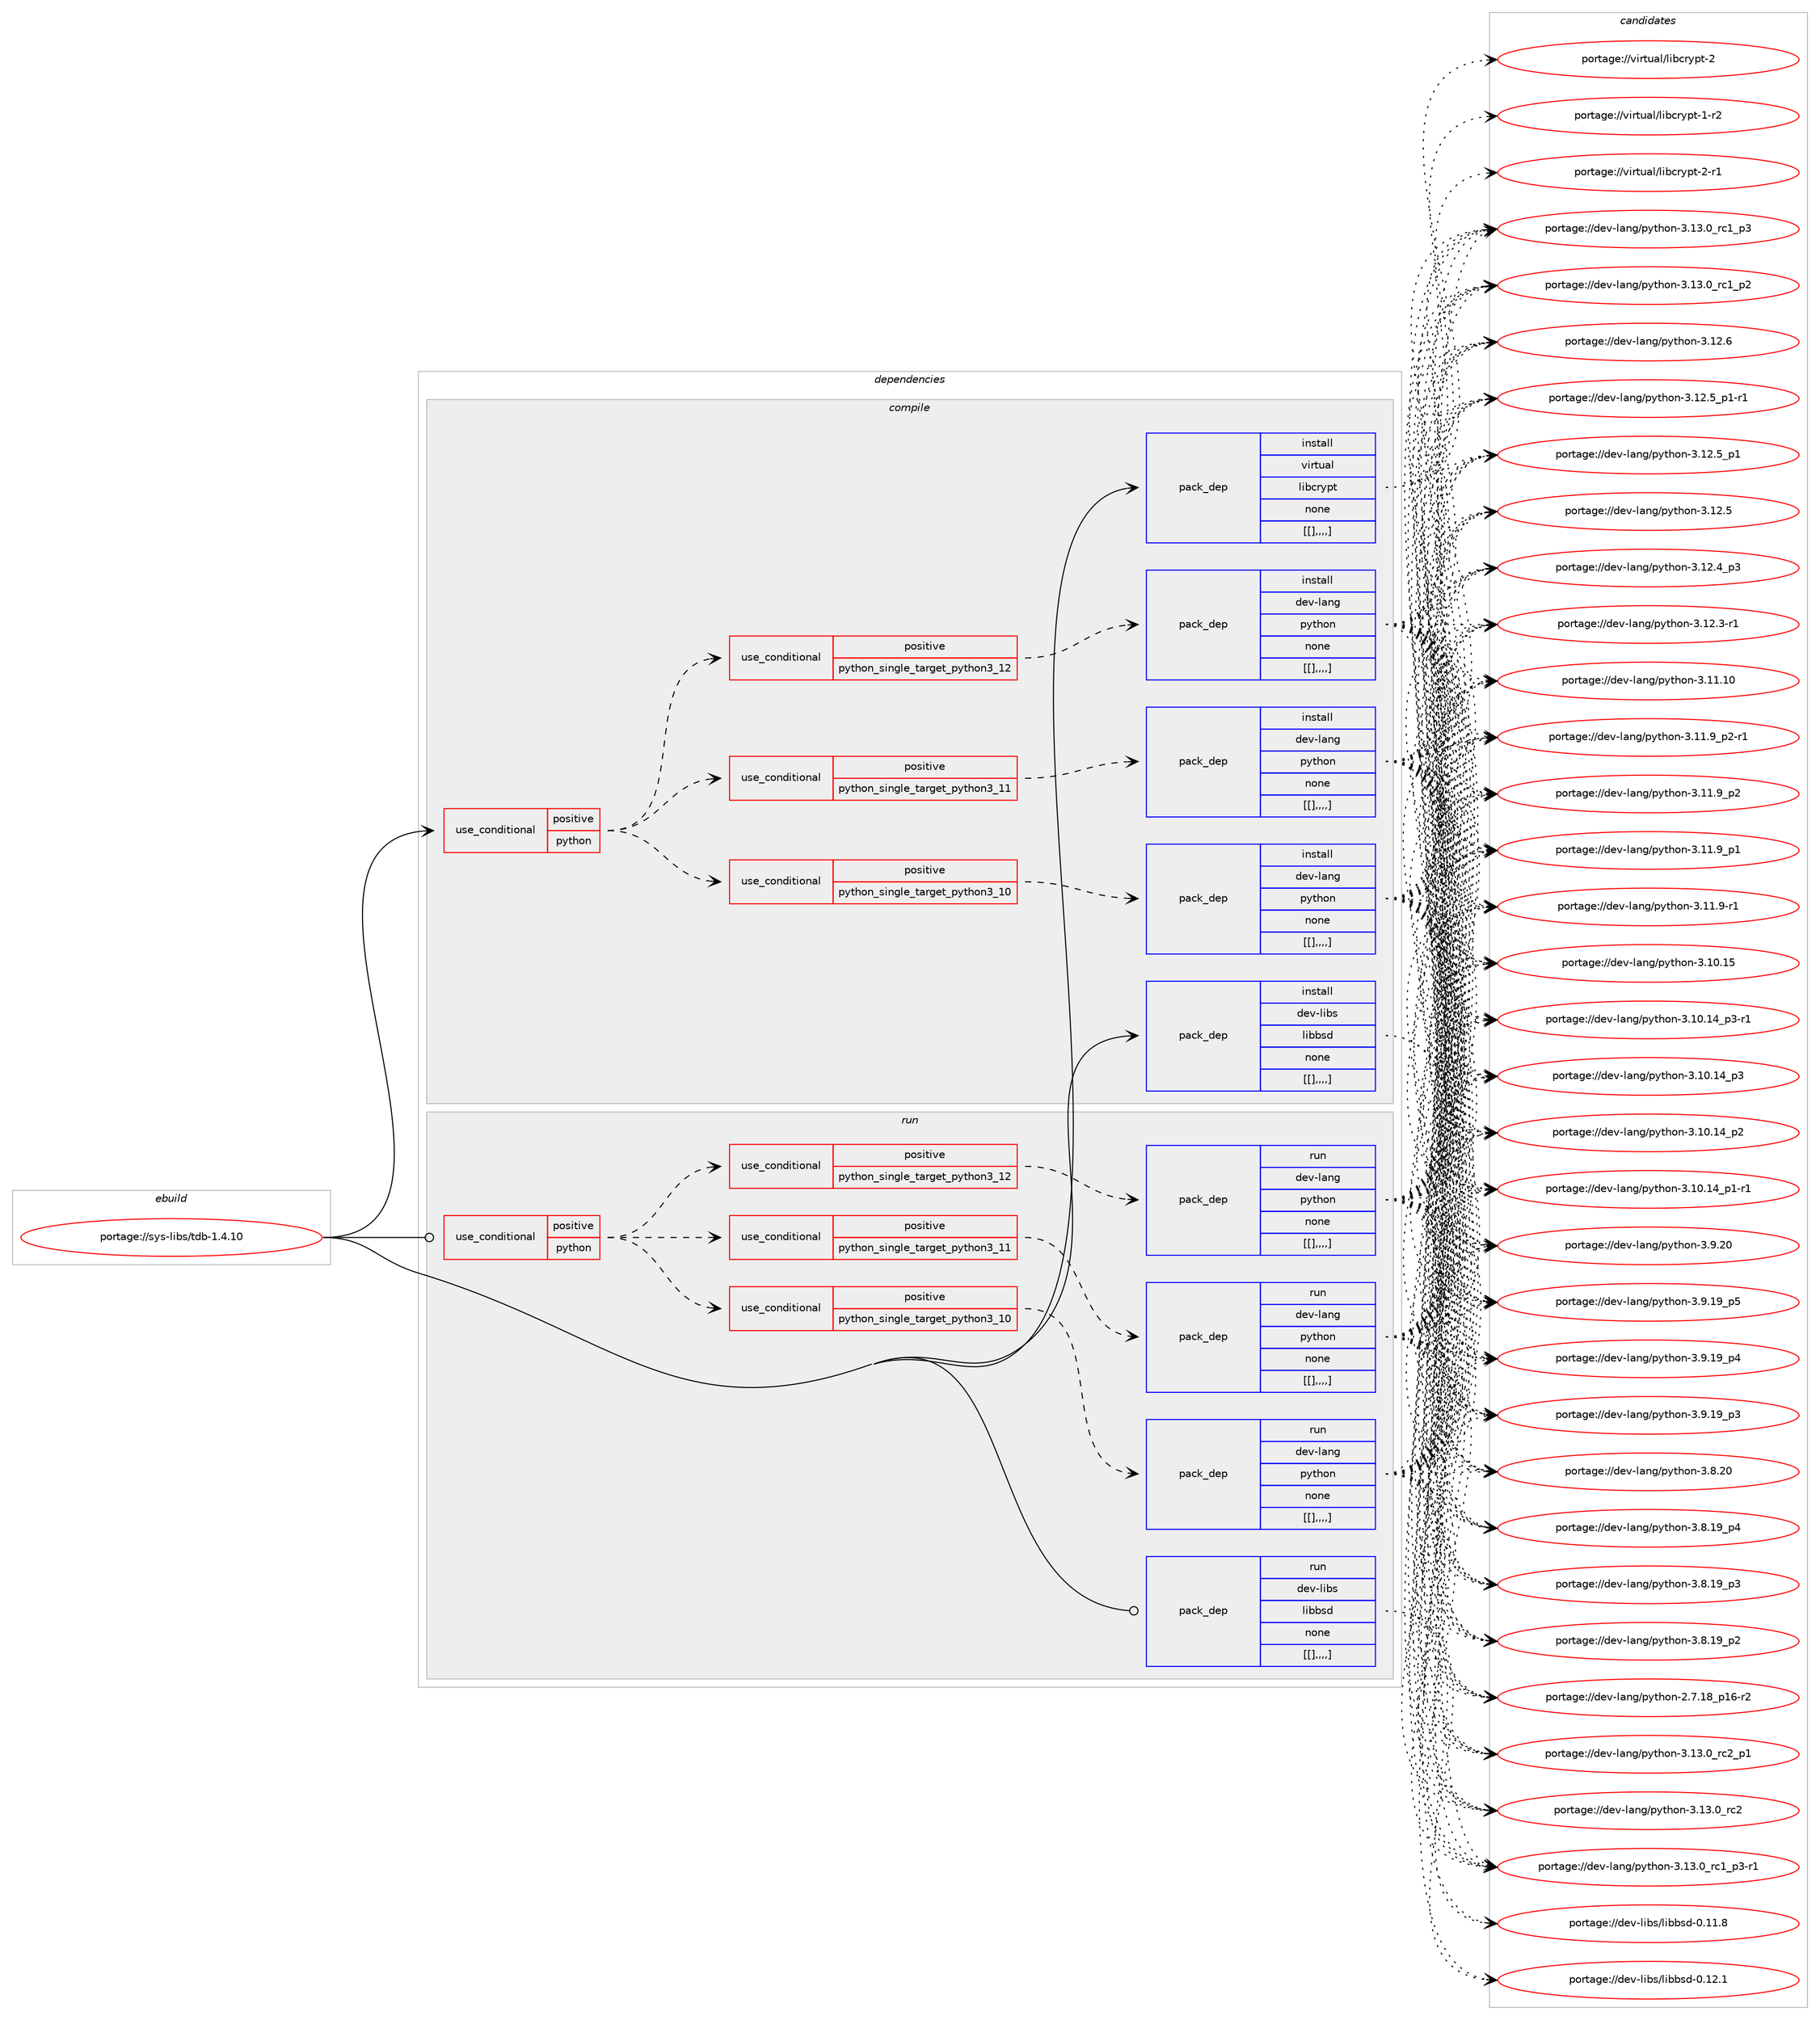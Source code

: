 digraph prolog {

# *************
# Graph options
# *************

newrank=true;
concentrate=true;
compound=true;
graph [rankdir=LR,fontname=Helvetica,fontsize=10,ranksep=1.5];#, ranksep=2.5, nodesep=0.2];
edge  [arrowhead=vee];
node  [fontname=Helvetica,fontsize=10];

# **********
# The ebuild
# **********

subgraph cluster_leftcol {
color=gray;
label=<<i>ebuild</i>>;
id [label="portage://sys-libs/tdb-1.4.10", color=red, width=4, href="../sys-libs/tdb-1.4.10.svg"];
}

# ****************
# The dependencies
# ****************

subgraph cluster_midcol {
color=gray;
label=<<i>dependencies</i>>;
subgraph cluster_compile {
fillcolor="#eeeeee";
style=filled;
label=<<i>compile</i>>;
subgraph cond10570 {
dependency28431 [label=<<TABLE BORDER="0" CELLBORDER="1" CELLSPACING="0" CELLPADDING="4"><TR><TD ROWSPAN="3" CELLPADDING="10">use_conditional</TD></TR><TR><TD>positive</TD></TR><TR><TD>python</TD></TR></TABLE>>, shape=none, color=red];
subgraph cond10571 {
dependency28432 [label=<<TABLE BORDER="0" CELLBORDER="1" CELLSPACING="0" CELLPADDING="4"><TR><TD ROWSPAN="3" CELLPADDING="10">use_conditional</TD></TR><TR><TD>positive</TD></TR><TR><TD>python_single_target_python3_10</TD></TR></TABLE>>, shape=none, color=red];
subgraph pack17783 {
dependency28433 [label=<<TABLE BORDER="0" CELLBORDER="1" CELLSPACING="0" CELLPADDING="4" WIDTH="220"><TR><TD ROWSPAN="6" CELLPADDING="30">pack_dep</TD></TR><TR><TD WIDTH="110">install</TD></TR><TR><TD>dev-lang</TD></TR><TR><TD>python</TD></TR><TR><TD>none</TD></TR><TR><TD>[[],,,,]</TD></TR></TABLE>>, shape=none, color=blue];
}
dependency28432:e -> dependency28433:w [weight=20,style="dashed",arrowhead="vee"];
}
dependency28431:e -> dependency28432:w [weight=20,style="dashed",arrowhead="vee"];
subgraph cond10572 {
dependency28434 [label=<<TABLE BORDER="0" CELLBORDER="1" CELLSPACING="0" CELLPADDING="4"><TR><TD ROWSPAN="3" CELLPADDING="10">use_conditional</TD></TR><TR><TD>positive</TD></TR><TR><TD>python_single_target_python3_11</TD></TR></TABLE>>, shape=none, color=red];
subgraph pack17784 {
dependency28435 [label=<<TABLE BORDER="0" CELLBORDER="1" CELLSPACING="0" CELLPADDING="4" WIDTH="220"><TR><TD ROWSPAN="6" CELLPADDING="30">pack_dep</TD></TR><TR><TD WIDTH="110">install</TD></TR><TR><TD>dev-lang</TD></TR><TR><TD>python</TD></TR><TR><TD>none</TD></TR><TR><TD>[[],,,,]</TD></TR></TABLE>>, shape=none, color=blue];
}
dependency28434:e -> dependency28435:w [weight=20,style="dashed",arrowhead="vee"];
}
dependency28431:e -> dependency28434:w [weight=20,style="dashed",arrowhead="vee"];
subgraph cond10573 {
dependency28436 [label=<<TABLE BORDER="0" CELLBORDER="1" CELLSPACING="0" CELLPADDING="4"><TR><TD ROWSPAN="3" CELLPADDING="10">use_conditional</TD></TR><TR><TD>positive</TD></TR><TR><TD>python_single_target_python3_12</TD></TR></TABLE>>, shape=none, color=red];
subgraph pack17785 {
dependency28437 [label=<<TABLE BORDER="0" CELLBORDER="1" CELLSPACING="0" CELLPADDING="4" WIDTH="220"><TR><TD ROWSPAN="6" CELLPADDING="30">pack_dep</TD></TR><TR><TD WIDTH="110">install</TD></TR><TR><TD>dev-lang</TD></TR><TR><TD>python</TD></TR><TR><TD>none</TD></TR><TR><TD>[[],,,,]</TD></TR></TABLE>>, shape=none, color=blue];
}
dependency28436:e -> dependency28437:w [weight=20,style="dashed",arrowhead="vee"];
}
dependency28431:e -> dependency28436:w [weight=20,style="dashed",arrowhead="vee"];
}
id:e -> dependency28431:w [weight=20,style="solid",arrowhead="vee"];
subgraph pack17786 {
dependency28438 [label=<<TABLE BORDER="0" CELLBORDER="1" CELLSPACING="0" CELLPADDING="4" WIDTH="220"><TR><TD ROWSPAN="6" CELLPADDING="30">pack_dep</TD></TR><TR><TD WIDTH="110">install</TD></TR><TR><TD>dev-libs</TD></TR><TR><TD>libbsd</TD></TR><TR><TD>none</TD></TR><TR><TD>[[],,,,]</TD></TR></TABLE>>, shape=none, color=blue];
}
id:e -> dependency28438:w [weight=20,style="solid",arrowhead="vee"];
subgraph pack17787 {
dependency28439 [label=<<TABLE BORDER="0" CELLBORDER="1" CELLSPACING="0" CELLPADDING="4" WIDTH="220"><TR><TD ROWSPAN="6" CELLPADDING="30">pack_dep</TD></TR><TR><TD WIDTH="110">install</TD></TR><TR><TD>virtual</TD></TR><TR><TD>libcrypt</TD></TR><TR><TD>none</TD></TR><TR><TD>[[],,,,]</TD></TR></TABLE>>, shape=none, color=blue];
}
id:e -> dependency28439:w [weight=20,style="solid",arrowhead="vee"];
}
subgraph cluster_compileandrun {
fillcolor="#eeeeee";
style=filled;
label=<<i>compile and run</i>>;
}
subgraph cluster_run {
fillcolor="#eeeeee";
style=filled;
label=<<i>run</i>>;
subgraph cond10574 {
dependency28440 [label=<<TABLE BORDER="0" CELLBORDER="1" CELLSPACING="0" CELLPADDING="4"><TR><TD ROWSPAN="3" CELLPADDING="10">use_conditional</TD></TR><TR><TD>positive</TD></TR><TR><TD>python</TD></TR></TABLE>>, shape=none, color=red];
subgraph cond10575 {
dependency28441 [label=<<TABLE BORDER="0" CELLBORDER="1" CELLSPACING="0" CELLPADDING="4"><TR><TD ROWSPAN="3" CELLPADDING="10">use_conditional</TD></TR><TR><TD>positive</TD></TR><TR><TD>python_single_target_python3_10</TD></TR></TABLE>>, shape=none, color=red];
subgraph pack17788 {
dependency28442 [label=<<TABLE BORDER="0" CELLBORDER="1" CELLSPACING="0" CELLPADDING="4" WIDTH="220"><TR><TD ROWSPAN="6" CELLPADDING="30">pack_dep</TD></TR><TR><TD WIDTH="110">run</TD></TR><TR><TD>dev-lang</TD></TR><TR><TD>python</TD></TR><TR><TD>none</TD></TR><TR><TD>[[],,,,]</TD></TR></TABLE>>, shape=none, color=blue];
}
dependency28441:e -> dependency28442:w [weight=20,style="dashed",arrowhead="vee"];
}
dependency28440:e -> dependency28441:w [weight=20,style="dashed",arrowhead="vee"];
subgraph cond10576 {
dependency28443 [label=<<TABLE BORDER="0" CELLBORDER="1" CELLSPACING="0" CELLPADDING="4"><TR><TD ROWSPAN="3" CELLPADDING="10">use_conditional</TD></TR><TR><TD>positive</TD></TR><TR><TD>python_single_target_python3_11</TD></TR></TABLE>>, shape=none, color=red];
subgraph pack17789 {
dependency28444 [label=<<TABLE BORDER="0" CELLBORDER="1" CELLSPACING="0" CELLPADDING="4" WIDTH="220"><TR><TD ROWSPAN="6" CELLPADDING="30">pack_dep</TD></TR><TR><TD WIDTH="110">run</TD></TR><TR><TD>dev-lang</TD></TR><TR><TD>python</TD></TR><TR><TD>none</TD></TR><TR><TD>[[],,,,]</TD></TR></TABLE>>, shape=none, color=blue];
}
dependency28443:e -> dependency28444:w [weight=20,style="dashed",arrowhead="vee"];
}
dependency28440:e -> dependency28443:w [weight=20,style="dashed",arrowhead="vee"];
subgraph cond10577 {
dependency28445 [label=<<TABLE BORDER="0" CELLBORDER="1" CELLSPACING="0" CELLPADDING="4"><TR><TD ROWSPAN="3" CELLPADDING="10">use_conditional</TD></TR><TR><TD>positive</TD></TR><TR><TD>python_single_target_python3_12</TD></TR></TABLE>>, shape=none, color=red];
subgraph pack17790 {
dependency28446 [label=<<TABLE BORDER="0" CELLBORDER="1" CELLSPACING="0" CELLPADDING="4" WIDTH="220"><TR><TD ROWSPAN="6" CELLPADDING="30">pack_dep</TD></TR><TR><TD WIDTH="110">run</TD></TR><TR><TD>dev-lang</TD></TR><TR><TD>python</TD></TR><TR><TD>none</TD></TR><TR><TD>[[],,,,]</TD></TR></TABLE>>, shape=none, color=blue];
}
dependency28445:e -> dependency28446:w [weight=20,style="dashed",arrowhead="vee"];
}
dependency28440:e -> dependency28445:w [weight=20,style="dashed",arrowhead="vee"];
}
id:e -> dependency28440:w [weight=20,style="solid",arrowhead="odot"];
subgraph pack17791 {
dependency28447 [label=<<TABLE BORDER="0" CELLBORDER="1" CELLSPACING="0" CELLPADDING="4" WIDTH="220"><TR><TD ROWSPAN="6" CELLPADDING="30">pack_dep</TD></TR><TR><TD WIDTH="110">run</TD></TR><TR><TD>dev-libs</TD></TR><TR><TD>libbsd</TD></TR><TR><TD>none</TD></TR><TR><TD>[[],,,,]</TD></TR></TABLE>>, shape=none, color=blue];
}
id:e -> dependency28447:w [weight=20,style="solid",arrowhead="odot"];
}
}

# **************
# The candidates
# **************

subgraph cluster_choices {
rank=same;
color=gray;
label=<<i>candidates</i>>;

subgraph choice17783 {
color=black;
nodesep=1;
choice100101118451089711010347112121116104111110455146495146489511499509511249 [label="portage://dev-lang/python-3.13.0_rc2_p1", color=red, width=4,href="../dev-lang/python-3.13.0_rc2_p1.svg"];
choice10010111845108971101034711212111610411111045514649514648951149950 [label="portage://dev-lang/python-3.13.0_rc2", color=red, width=4,href="../dev-lang/python-3.13.0_rc2.svg"];
choice1001011184510897110103471121211161041111104551464951464895114994995112514511449 [label="portage://dev-lang/python-3.13.0_rc1_p3-r1", color=red, width=4,href="../dev-lang/python-3.13.0_rc1_p3-r1.svg"];
choice100101118451089711010347112121116104111110455146495146489511499499511251 [label="portage://dev-lang/python-3.13.0_rc1_p3", color=red, width=4,href="../dev-lang/python-3.13.0_rc1_p3.svg"];
choice100101118451089711010347112121116104111110455146495146489511499499511250 [label="portage://dev-lang/python-3.13.0_rc1_p2", color=red, width=4,href="../dev-lang/python-3.13.0_rc1_p2.svg"];
choice10010111845108971101034711212111610411111045514649504654 [label="portage://dev-lang/python-3.12.6", color=red, width=4,href="../dev-lang/python-3.12.6.svg"];
choice1001011184510897110103471121211161041111104551464950465395112494511449 [label="portage://dev-lang/python-3.12.5_p1-r1", color=red, width=4,href="../dev-lang/python-3.12.5_p1-r1.svg"];
choice100101118451089711010347112121116104111110455146495046539511249 [label="portage://dev-lang/python-3.12.5_p1", color=red, width=4,href="../dev-lang/python-3.12.5_p1.svg"];
choice10010111845108971101034711212111610411111045514649504653 [label="portage://dev-lang/python-3.12.5", color=red, width=4,href="../dev-lang/python-3.12.5.svg"];
choice100101118451089711010347112121116104111110455146495046529511251 [label="portage://dev-lang/python-3.12.4_p3", color=red, width=4,href="../dev-lang/python-3.12.4_p3.svg"];
choice100101118451089711010347112121116104111110455146495046514511449 [label="portage://dev-lang/python-3.12.3-r1", color=red, width=4,href="../dev-lang/python-3.12.3-r1.svg"];
choice1001011184510897110103471121211161041111104551464949464948 [label="portage://dev-lang/python-3.11.10", color=red, width=4,href="../dev-lang/python-3.11.10.svg"];
choice1001011184510897110103471121211161041111104551464949465795112504511449 [label="portage://dev-lang/python-3.11.9_p2-r1", color=red, width=4,href="../dev-lang/python-3.11.9_p2-r1.svg"];
choice100101118451089711010347112121116104111110455146494946579511250 [label="portage://dev-lang/python-3.11.9_p2", color=red, width=4,href="../dev-lang/python-3.11.9_p2.svg"];
choice100101118451089711010347112121116104111110455146494946579511249 [label="portage://dev-lang/python-3.11.9_p1", color=red, width=4,href="../dev-lang/python-3.11.9_p1.svg"];
choice100101118451089711010347112121116104111110455146494946574511449 [label="portage://dev-lang/python-3.11.9-r1", color=red, width=4,href="../dev-lang/python-3.11.9-r1.svg"];
choice1001011184510897110103471121211161041111104551464948464953 [label="portage://dev-lang/python-3.10.15", color=red, width=4,href="../dev-lang/python-3.10.15.svg"];
choice100101118451089711010347112121116104111110455146494846495295112514511449 [label="portage://dev-lang/python-3.10.14_p3-r1", color=red, width=4,href="../dev-lang/python-3.10.14_p3-r1.svg"];
choice10010111845108971101034711212111610411111045514649484649529511251 [label="portage://dev-lang/python-3.10.14_p3", color=red, width=4,href="../dev-lang/python-3.10.14_p3.svg"];
choice10010111845108971101034711212111610411111045514649484649529511250 [label="portage://dev-lang/python-3.10.14_p2", color=red, width=4,href="../dev-lang/python-3.10.14_p2.svg"];
choice100101118451089711010347112121116104111110455146494846495295112494511449 [label="portage://dev-lang/python-3.10.14_p1-r1", color=red, width=4,href="../dev-lang/python-3.10.14_p1-r1.svg"];
choice10010111845108971101034711212111610411111045514657465048 [label="portage://dev-lang/python-3.9.20", color=red, width=4,href="../dev-lang/python-3.9.20.svg"];
choice100101118451089711010347112121116104111110455146574649579511253 [label="portage://dev-lang/python-3.9.19_p5", color=red, width=4,href="../dev-lang/python-3.9.19_p5.svg"];
choice100101118451089711010347112121116104111110455146574649579511252 [label="portage://dev-lang/python-3.9.19_p4", color=red, width=4,href="../dev-lang/python-3.9.19_p4.svg"];
choice100101118451089711010347112121116104111110455146574649579511251 [label="portage://dev-lang/python-3.9.19_p3", color=red, width=4,href="../dev-lang/python-3.9.19_p3.svg"];
choice10010111845108971101034711212111610411111045514656465048 [label="portage://dev-lang/python-3.8.20", color=red, width=4,href="../dev-lang/python-3.8.20.svg"];
choice100101118451089711010347112121116104111110455146564649579511252 [label="portage://dev-lang/python-3.8.19_p4", color=red, width=4,href="../dev-lang/python-3.8.19_p4.svg"];
choice100101118451089711010347112121116104111110455146564649579511251 [label="portage://dev-lang/python-3.8.19_p3", color=red, width=4,href="../dev-lang/python-3.8.19_p3.svg"];
choice100101118451089711010347112121116104111110455146564649579511250 [label="portage://dev-lang/python-3.8.19_p2", color=red, width=4,href="../dev-lang/python-3.8.19_p2.svg"];
choice100101118451089711010347112121116104111110455046554649569511249544511450 [label="portage://dev-lang/python-2.7.18_p16-r2", color=red, width=4,href="../dev-lang/python-2.7.18_p16-r2.svg"];
dependency28433:e -> choice100101118451089711010347112121116104111110455146495146489511499509511249:w [style=dotted,weight="100"];
dependency28433:e -> choice10010111845108971101034711212111610411111045514649514648951149950:w [style=dotted,weight="100"];
dependency28433:e -> choice1001011184510897110103471121211161041111104551464951464895114994995112514511449:w [style=dotted,weight="100"];
dependency28433:e -> choice100101118451089711010347112121116104111110455146495146489511499499511251:w [style=dotted,weight="100"];
dependency28433:e -> choice100101118451089711010347112121116104111110455146495146489511499499511250:w [style=dotted,weight="100"];
dependency28433:e -> choice10010111845108971101034711212111610411111045514649504654:w [style=dotted,weight="100"];
dependency28433:e -> choice1001011184510897110103471121211161041111104551464950465395112494511449:w [style=dotted,weight="100"];
dependency28433:e -> choice100101118451089711010347112121116104111110455146495046539511249:w [style=dotted,weight="100"];
dependency28433:e -> choice10010111845108971101034711212111610411111045514649504653:w [style=dotted,weight="100"];
dependency28433:e -> choice100101118451089711010347112121116104111110455146495046529511251:w [style=dotted,weight="100"];
dependency28433:e -> choice100101118451089711010347112121116104111110455146495046514511449:w [style=dotted,weight="100"];
dependency28433:e -> choice1001011184510897110103471121211161041111104551464949464948:w [style=dotted,weight="100"];
dependency28433:e -> choice1001011184510897110103471121211161041111104551464949465795112504511449:w [style=dotted,weight="100"];
dependency28433:e -> choice100101118451089711010347112121116104111110455146494946579511250:w [style=dotted,weight="100"];
dependency28433:e -> choice100101118451089711010347112121116104111110455146494946579511249:w [style=dotted,weight="100"];
dependency28433:e -> choice100101118451089711010347112121116104111110455146494946574511449:w [style=dotted,weight="100"];
dependency28433:e -> choice1001011184510897110103471121211161041111104551464948464953:w [style=dotted,weight="100"];
dependency28433:e -> choice100101118451089711010347112121116104111110455146494846495295112514511449:w [style=dotted,weight="100"];
dependency28433:e -> choice10010111845108971101034711212111610411111045514649484649529511251:w [style=dotted,weight="100"];
dependency28433:e -> choice10010111845108971101034711212111610411111045514649484649529511250:w [style=dotted,weight="100"];
dependency28433:e -> choice100101118451089711010347112121116104111110455146494846495295112494511449:w [style=dotted,weight="100"];
dependency28433:e -> choice10010111845108971101034711212111610411111045514657465048:w [style=dotted,weight="100"];
dependency28433:e -> choice100101118451089711010347112121116104111110455146574649579511253:w [style=dotted,weight="100"];
dependency28433:e -> choice100101118451089711010347112121116104111110455146574649579511252:w [style=dotted,weight="100"];
dependency28433:e -> choice100101118451089711010347112121116104111110455146574649579511251:w [style=dotted,weight="100"];
dependency28433:e -> choice10010111845108971101034711212111610411111045514656465048:w [style=dotted,weight="100"];
dependency28433:e -> choice100101118451089711010347112121116104111110455146564649579511252:w [style=dotted,weight="100"];
dependency28433:e -> choice100101118451089711010347112121116104111110455146564649579511251:w [style=dotted,weight="100"];
dependency28433:e -> choice100101118451089711010347112121116104111110455146564649579511250:w [style=dotted,weight="100"];
dependency28433:e -> choice100101118451089711010347112121116104111110455046554649569511249544511450:w [style=dotted,weight="100"];
}
subgraph choice17784 {
color=black;
nodesep=1;
choice100101118451089711010347112121116104111110455146495146489511499509511249 [label="portage://dev-lang/python-3.13.0_rc2_p1", color=red, width=4,href="../dev-lang/python-3.13.0_rc2_p1.svg"];
choice10010111845108971101034711212111610411111045514649514648951149950 [label="portage://dev-lang/python-3.13.0_rc2", color=red, width=4,href="../dev-lang/python-3.13.0_rc2.svg"];
choice1001011184510897110103471121211161041111104551464951464895114994995112514511449 [label="portage://dev-lang/python-3.13.0_rc1_p3-r1", color=red, width=4,href="../dev-lang/python-3.13.0_rc1_p3-r1.svg"];
choice100101118451089711010347112121116104111110455146495146489511499499511251 [label="portage://dev-lang/python-3.13.0_rc1_p3", color=red, width=4,href="../dev-lang/python-3.13.0_rc1_p3.svg"];
choice100101118451089711010347112121116104111110455146495146489511499499511250 [label="portage://dev-lang/python-3.13.0_rc1_p2", color=red, width=4,href="../dev-lang/python-3.13.0_rc1_p2.svg"];
choice10010111845108971101034711212111610411111045514649504654 [label="portage://dev-lang/python-3.12.6", color=red, width=4,href="../dev-lang/python-3.12.6.svg"];
choice1001011184510897110103471121211161041111104551464950465395112494511449 [label="portage://dev-lang/python-3.12.5_p1-r1", color=red, width=4,href="../dev-lang/python-3.12.5_p1-r1.svg"];
choice100101118451089711010347112121116104111110455146495046539511249 [label="portage://dev-lang/python-3.12.5_p1", color=red, width=4,href="../dev-lang/python-3.12.5_p1.svg"];
choice10010111845108971101034711212111610411111045514649504653 [label="portage://dev-lang/python-3.12.5", color=red, width=4,href="../dev-lang/python-3.12.5.svg"];
choice100101118451089711010347112121116104111110455146495046529511251 [label="portage://dev-lang/python-3.12.4_p3", color=red, width=4,href="../dev-lang/python-3.12.4_p3.svg"];
choice100101118451089711010347112121116104111110455146495046514511449 [label="portage://dev-lang/python-3.12.3-r1", color=red, width=4,href="../dev-lang/python-3.12.3-r1.svg"];
choice1001011184510897110103471121211161041111104551464949464948 [label="portage://dev-lang/python-3.11.10", color=red, width=4,href="../dev-lang/python-3.11.10.svg"];
choice1001011184510897110103471121211161041111104551464949465795112504511449 [label="portage://dev-lang/python-3.11.9_p2-r1", color=red, width=4,href="../dev-lang/python-3.11.9_p2-r1.svg"];
choice100101118451089711010347112121116104111110455146494946579511250 [label="portage://dev-lang/python-3.11.9_p2", color=red, width=4,href="../dev-lang/python-3.11.9_p2.svg"];
choice100101118451089711010347112121116104111110455146494946579511249 [label="portage://dev-lang/python-3.11.9_p1", color=red, width=4,href="../dev-lang/python-3.11.9_p1.svg"];
choice100101118451089711010347112121116104111110455146494946574511449 [label="portage://dev-lang/python-3.11.9-r1", color=red, width=4,href="../dev-lang/python-3.11.9-r1.svg"];
choice1001011184510897110103471121211161041111104551464948464953 [label="portage://dev-lang/python-3.10.15", color=red, width=4,href="../dev-lang/python-3.10.15.svg"];
choice100101118451089711010347112121116104111110455146494846495295112514511449 [label="portage://dev-lang/python-3.10.14_p3-r1", color=red, width=4,href="../dev-lang/python-3.10.14_p3-r1.svg"];
choice10010111845108971101034711212111610411111045514649484649529511251 [label="portage://dev-lang/python-3.10.14_p3", color=red, width=4,href="../dev-lang/python-3.10.14_p3.svg"];
choice10010111845108971101034711212111610411111045514649484649529511250 [label="portage://dev-lang/python-3.10.14_p2", color=red, width=4,href="../dev-lang/python-3.10.14_p2.svg"];
choice100101118451089711010347112121116104111110455146494846495295112494511449 [label="portage://dev-lang/python-3.10.14_p1-r1", color=red, width=4,href="../dev-lang/python-3.10.14_p1-r1.svg"];
choice10010111845108971101034711212111610411111045514657465048 [label="portage://dev-lang/python-3.9.20", color=red, width=4,href="../dev-lang/python-3.9.20.svg"];
choice100101118451089711010347112121116104111110455146574649579511253 [label="portage://dev-lang/python-3.9.19_p5", color=red, width=4,href="../dev-lang/python-3.9.19_p5.svg"];
choice100101118451089711010347112121116104111110455146574649579511252 [label="portage://dev-lang/python-3.9.19_p4", color=red, width=4,href="../dev-lang/python-3.9.19_p4.svg"];
choice100101118451089711010347112121116104111110455146574649579511251 [label="portage://dev-lang/python-3.9.19_p3", color=red, width=4,href="../dev-lang/python-3.9.19_p3.svg"];
choice10010111845108971101034711212111610411111045514656465048 [label="portage://dev-lang/python-3.8.20", color=red, width=4,href="../dev-lang/python-3.8.20.svg"];
choice100101118451089711010347112121116104111110455146564649579511252 [label="portage://dev-lang/python-3.8.19_p4", color=red, width=4,href="../dev-lang/python-3.8.19_p4.svg"];
choice100101118451089711010347112121116104111110455146564649579511251 [label="portage://dev-lang/python-3.8.19_p3", color=red, width=4,href="../dev-lang/python-3.8.19_p3.svg"];
choice100101118451089711010347112121116104111110455146564649579511250 [label="portage://dev-lang/python-3.8.19_p2", color=red, width=4,href="../dev-lang/python-3.8.19_p2.svg"];
choice100101118451089711010347112121116104111110455046554649569511249544511450 [label="portage://dev-lang/python-2.7.18_p16-r2", color=red, width=4,href="../dev-lang/python-2.7.18_p16-r2.svg"];
dependency28435:e -> choice100101118451089711010347112121116104111110455146495146489511499509511249:w [style=dotted,weight="100"];
dependency28435:e -> choice10010111845108971101034711212111610411111045514649514648951149950:w [style=dotted,weight="100"];
dependency28435:e -> choice1001011184510897110103471121211161041111104551464951464895114994995112514511449:w [style=dotted,weight="100"];
dependency28435:e -> choice100101118451089711010347112121116104111110455146495146489511499499511251:w [style=dotted,weight="100"];
dependency28435:e -> choice100101118451089711010347112121116104111110455146495146489511499499511250:w [style=dotted,weight="100"];
dependency28435:e -> choice10010111845108971101034711212111610411111045514649504654:w [style=dotted,weight="100"];
dependency28435:e -> choice1001011184510897110103471121211161041111104551464950465395112494511449:w [style=dotted,weight="100"];
dependency28435:e -> choice100101118451089711010347112121116104111110455146495046539511249:w [style=dotted,weight="100"];
dependency28435:e -> choice10010111845108971101034711212111610411111045514649504653:w [style=dotted,weight="100"];
dependency28435:e -> choice100101118451089711010347112121116104111110455146495046529511251:w [style=dotted,weight="100"];
dependency28435:e -> choice100101118451089711010347112121116104111110455146495046514511449:w [style=dotted,weight="100"];
dependency28435:e -> choice1001011184510897110103471121211161041111104551464949464948:w [style=dotted,weight="100"];
dependency28435:e -> choice1001011184510897110103471121211161041111104551464949465795112504511449:w [style=dotted,weight="100"];
dependency28435:e -> choice100101118451089711010347112121116104111110455146494946579511250:w [style=dotted,weight="100"];
dependency28435:e -> choice100101118451089711010347112121116104111110455146494946579511249:w [style=dotted,weight="100"];
dependency28435:e -> choice100101118451089711010347112121116104111110455146494946574511449:w [style=dotted,weight="100"];
dependency28435:e -> choice1001011184510897110103471121211161041111104551464948464953:w [style=dotted,weight="100"];
dependency28435:e -> choice100101118451089711010347112121116104111110455146494846495295112514511449:w [style=dotted,weight="100"];
dependency28435:e -> choice10010111845108971101034711212111610411111045514649484649529511251:w [style=dotted,weight="100"];
dependency28435:e -> choice10010111845108971101034711212111610411111045514649484649529511250:w [style=dotted,weight="100"];
dependency28435:e -> choice100101118451089711010347112121116104111110455146494846495295112494511449:w [style=dotted,weight="100"];
dependency28435:e -> choice10010111845108971101034711212111610411111045514657465048:w [style=dotted,weight="100"];
dependency28435:e -> choice100101118451089711010347112121116104111110455146574649579511253:w [style=dotted,weight="100"];
dependency28435:e -> choice100101118451089711010347112121116104111110455146574649579511252:w [style=dotted,weight="100"];
dependency28435:e -> choice100101118451089711010347112121116104111110455146574649579511251:w [style=dotted,weight="100"];
dependency28435:e -> choice10010111845108971101034711212111610411111045514656465048:w [style=dotted,weight="100"];
dependency28435:e -> choice100101118451089711010347112121116104111110455146564649579511252:w [style=dotted,weight="100"];
dependency28435:e -> choice100101118451089711010347112121116104111110455146564649579511251:w [style=dotted,weight="100"];
dependency28435:e -> choice100101118451089711010347112121116104111110455146564649579511250:w [style=dotted,weight="100"];
dependency28435:e -> choice100101118451089711010347112121116104111110455046554649569511249544511450:w [style=dotted,weight="100"];
}
subgraph choice17785 {
color=black;
nodesep=1;
choice100101118451089711010347112121116104111110455146495146489511499509511249 [label="portage://dev-lang/python-3.13.0_rc2_p1", color=red, width=4,href="../dev-lang/python-3.13.0_rc2_p1.svg"];
choice10010111845108971101034711212111610411111045514649514648951149950 [label="portage://dev-lang/python-3.13.0_rc2", color=red, width=4,href="../dev-lang/python-3.13.0_rc2.svg"];
choice1001011184510897110103471121211161041111104551464951464895114994995112514511449 [label="portage://dev-lang/python-3.13.0_rc1_p3-r1", color=red, width=4,href="../dev-lang/python-3.13.0_rc1_p3-r1.svg"];
choice100101118451089711010347112121116104111110455146495146489511499499511251 [label="portage://dev-lang/python-3.13.0_rc1_p3", color=red, width=4,href="../dev-lang/python-3.13.0_rc1_p3.svg"];
choice100101118451089711010347112121116104111110455146495146489511499499511250 [label="portage://dev-lang/python-3.13.0_rc1_p2", color=red, width=4,href="../dev-lang/python-3.13.0_rc1_p2.svg"];
choice10010111845108971101034711212111610411111045514649504654 [label="portage://dev-lang/python-3.12.6", color=red, width=4,href="../dev-lang/python-3.12.6.svg"];
choice1001011184510897110103471121211161041111104551464950465395112494511449 [label="portage://dev-lang/python-3.12.5_p1-r1", color=red, width=4,href="../dev-lang/python-3.12.5_p1-r1.svg"];
choice100101118451089711010347112121116104111110455146495046539511249 [label="portage://dev-lang/python-3.12.5_p1", color=red, width=4,href="../dev-lang/python-3.12.5_p1.svg"];
choice10010111845108971101034711212111610411111045514649504653 [label="portage://dev-lang/python-3.12.5", color=red, width=4,href="../dev-lang/python-3.12.5.svg"];
choice100101118451089711010347112121116104111110455146495046529511251 [label="portage://dev-lang/python-3.12.4_p3", color=red, width=4,href="../dev-lang/python-3.12.4_p3.svg"];
choice100101118451089711010347112121116104111110455146495046514511449 [label="portage://dev-lang/python-3.12.3-r1", color=red, width=4,href="../dev-lang/python-3.12.3-r1.svg"];
choice1001011184510897110103471121211161041111104551464949464948 [label="portage://dev-lang/python-3.11.10", color=red, width=4,href="../dev-lang/python-3.11.10.svg"];
choice1001011184510897110103471121211161041111104551464949465795112504511449 [label="portage://dev-lang/python-3.11.9_p2-r1", color=red, width=4,href="../dev-lang/python-3.11.9_p2-r1.svg"];
choice100101118451089711010347112121116104111110455146494946579511250 [label="portage://dev-lang/python-3.11.9_p2", color=red, width=4,href="../dev-lang/python-3.11.9_p2.svg"];
choice100101118451089711010347112121116104111110455146494946579511249 [label="portage://dev-lang/python-3.11.9_p1", color=red, width=4,href="../dev-lang/python-3.11.9_p1.svg"];
choice100101118451089711010347112121116104111110455146494946574511449 [label="portage://dev-lang/python-3.11.9-r1", color=red, width=4,href="../dev-lang/python-3.11.9-r1.svg"];
choice1001011184510897110103471121211161041111104551464948464953 [label="portage://dev-lang/python-3.10.15", color=red, width=4,href="../dev-lang/python-3.10.15.svg"];
choice100101118451089711010347112121116104111110455146494846495295112514511449 [label="portage://dev-lang/python-3.10.14_p3-r1", color=red, width=4,href="../dev-lang/python-3.10.14_p3-r1.svg"];
choice10010111845108971101034711212111610411111045514649484649529511251 [label="portage://dev-lang/python-3.10.14_p3", color=red, width=4,href="../dev-lang/python-3.10.14_p3.svg"];
choice10010111845108971101034711212111610411111045514649484649529511250 [label="portage://dev-lang/python-3.10.14_p2", color=red, width=4,href="../dev-lang/python-3.10.14_p2.svg"];
choice100101118451089711010347112121116104111110455146494846495295112494511449 [label="portage://dev-lang/python-3.10.14_p1-r1", color=red, width=4,href="../dev-lang/python-3.10.14_p1-r1.svg"];
choice10010111845108971101034711212111610411111045514657465048 [label="portage://dev-lang/python-3.9.20", color=red, width=4,href="../dev-lang/python-3.9.20.svg"];
choice100101118451089711010347112121116104111110455146574649579511253 [label="portage://dev-lang/python-3.9.19_p5", color=red, width=4,href="../dev-lang/python-3.9.19_p5.svg"];
choice100101118451089711010347112121116104111110455146574649579511252 [label="portage://dev-lang/python-3.9.19_p4", color=red, width=4,href="../dev-lang/python-3.9.19_p4.svg"];
choice100101118451089711010347112121116104111110455146574649579511251 [label="portage://dev-lang/python-3.9.19_p3", color=red, width=4,href="../dev-lang/python-3.9.19_p3.svg"];
choice10010111845108971101034711212111610411111045514656465048 [label="portage://dev-lang/python-3.8.20", color=red, width=4,href="../dev-lang/python-3.8.20.svg"];
choice100101118451089711010347112121116104111110455146564649579511252 [label="portage://dev-lang/python-3.8.19_p4", color=red, width=4,href="../dev-lang/python-3.8.19_p4.svg"];
choice100101118451089711010347112121116104111110455146564649579511251 [label="portage://dev-lang/python-3.8.19_p3", color=red, width=4,href="../dev-lang/python-3.8.19_p3.svg"];
choice100101118451089711010347112121116104111110455146564649579511250 [label="portage://dev-lang/python-3.8.19_p2", color=red, width=4,href="../dev-lang/python-3.8.19_p2.svg"];
choice100101118451089711010347112121116104111110455046554649569511249544511450 [label="portage://dev-lang/python-2.7.18_p16-r2", color=red, width=4,href="../dev-lang/python-2.7.18_p16-r2.svg"];
dependency28437:e -> choice100101118451089711010347112121116104111110455146495146489511499509511249:w [style=dotted,weight="100"];
dependency28437:e -> choice10010111845108971101034711212111610411111045514649514648951149950:w [style=dotted,weight="100"];
dependency28437:e -> choice1001011184510897110103471121211161041111104551464951464895114994995112514511449:w [style=dotted,weight="100"];
dependency28437:e -> choice100101118451089711010347112121116104111110455146495146489511499499511251:w [style=dotted,weight="100"];
dependency28437:e -> choice100101118451089711010347112121116104111110455146495146489511499499511250:w [style=dotted,weight="100"];
dependency28437:e -> choice10010111845108971101034711212111610411111045514649504654:w [style=dotted,weight="100"];
dependency28437:e -> choice1001011184510897110103471121211161041111104551464950465395112494511449:w [style=dotted,weight="100"];
dependency28437:e -> choice100101118451089711010347112121116104111110455146495046539511249:w [style=dotted,weight="100"];
dependency28437:e -> choice10010111845108971101034711212111610411111045514649504653:w [style=dotted,weight="100"];
dependency28437:e -> choice100101118451089711010347112121116104111110455146495046529511251:w [style=dotted,weight="100"];
dependency28437:e -> choice100101118451089711010347112121116104111110455146495046514511449:w [style=dotted,weight="100"];
dependency28437:e -> choice1001011184510897110103471121211161041111104551464949464948:w [style=dotted,weight="100"];
dependency28437:e -> choice1001011184510897110103471121211161041111104551464949465795112504511449:w [style=dotted,weight="100"];
dependency28437:e -> choice100101118451089711010347112121116104111110455146494946579511250:w [style=dotted,weight="100"];
dependency28437:e -> choice100101118451089711010347112121116104111110455146494946579511249:w [style=dotted,weight="100"];
dependency28437:e -> choice100101118451089711010347112121116104111110455146494946574511449:w [style=dotted,weight="100"];
dependency28437:e -> choice1001011184510897110103471121211161041111104551464948464953:w [style=dotted,weight="100"];
dependency28437:e -> choice100101118451089711010347112121116104111110455146494846495295112514511449:w [style=dotted,weight="100"];
dependency28437:e -> choice10010111845108971101034711212111610411111045514649484649529511251:w [style=dotted,weight="100"];
dependency28437:e -> choice10010111845108971101034711212111610411111045514649484649529511250:w [style=dotted,weight="100"];
dependency28437:e -> choice100101118451089711010347112121116104111110455146494846495295112494511449:w [style=dotted,weight="100"];
dependency28437:e -> choice10010111845108971101034711212111610411111045514657465048:w [style=dotted,weight="100"];
dependency28437:e -> choice100101118451089711010347112121116104111110455146574649579511253:w [style=dotted,weight="100"];
dependency28437:e -> choice100101118451089711010347112121116104111110455146574649579511252:w [style=dotted,weight="100"];
dependency28437:e -> choice100101118451089711010347112121116104111110455146574649579511251:w [style=dotted,weight="100"];
dependency28437:e -> choice10010111845108971101034711212111610411111045514656465048:w [style=dotted,weight="100"];
dependency28437:e -> choice100101118451089711010347112121116104111110455146564649579511252:w [style=dotted,weight="100"];
dependency28437:e -> choice100101118451089711010347112121116104111110455146564649579511251:w [style=dotted,weight="100"];
dependency28437:e -> choice100101118451089711010347112121116104111110455146564649579511250:w [style=dotted,weight="100"];
dependency28437:e -> choice100101118451089711010347112121116104111110455046554649569511249544511450:w [style=dotted,weight="100"];
}
subgraph choice17786 {
color=black;
nodesep=1;
choice100101118451081059811547108105989811510045484649504649 [label="portage://dev-libs/libbsd-0.12.1", color=red, width=4,href="../dev-libs/libbsd-0.12.1.svg"];
choice100101118451081059811547108105989811510045484649494656 [label="portage://dev-libs/libbsd-0.11.8", color=red, width=4,href="../dev-libs/libbsd-0.11.8.svg"];
dependency28438:e -> choice100101118451081059811547108105989811510045484649504649:w [style=dotted,weight="100"];
dependency28438:e -> choice100101118451081059811547108105989811510045484649494656:w [style=dotted,weight="100"];
}
subgraph choice17787 {
color=black;
nodesep=1;
choice1181051141161179710847108105989911412111211645504511449 [label="portage://virtual/libcrypt-2-r1", color=red, width=4,href="../virtual/libcrypt-2-r1.svg"];
choice118105114116117971084710810598991141211121164550 [label="portage://virtual/libcrypt-2", color=red, width=4,href="../virtual/libcrypt-2.svg"];
choice1181051141161179710847108105989911412111211645494511450 [label="portage://virtual/libcrypt-1-r2", color=red, width=4,href="../virtual/libcrypt-1-r2.svg"];
dependency28439:e -> choice1181051141161179710847108105989911412111211645504511449:w [style=dotted,weight="100"];
dependency28439:e -> choice118105114116117971084710810598991141211121164550:w [style=dotted,weight="100"];
dependency28439:e -> choice1181051141161179710847108105989911412111211645494511450:w [style=dotted,weight="100"];
}
subgraph choice17788 {
color=black;
nodesep=1;
choice100101118451089711010347112121116104111110455146495146489511499509511249 [label="portage://dev-lang/python-3.13.0_rc2_p1", color=red, width=4,href="../dev-lang/python-3.13.0_rc2_p1.svg"];
choice10010111845108971101034711212111610411111045514649514648951149950 [label="portage://dev-lang/python-3.13.0_rc2", color=red, width=4,href="../dev-lang/python-3.13.0_rc2.svg"];
choice1001011184510897110103471121211161041111104551464951464895114994995112514511449 [label="portage://dev-lang/python-3.13.0_rc1_p3-r1", color=red, width=4,href="../dev-lang/python-3.13.0_rc1_p3-r1.svg"];
choice100101118451089711010347112121116104111110455146495146489511499499511251 [label="portage://dev-lang/python-3.13.0_rc1_p3", color=red, width=4,href="../dev-lang/python-3.13.0_rc1_p3.svg"];
choice100101118451089711010347112121116104111110455146495146489511499499511250 [label="portage://dev-lang/python-3.13.0_rc1_p2", color=red, width=4,href="../dev-lang/python-3.13.0_rc1_p2.svg"];
choice10010111845108971101034711212111610411111045514649504654 [label="portage://dev-lang/python-3.12.6", color=red, width=4,href="../dev-lang/python-3.12.6.svg"];
choice1001011184510897110103471121211161041111104551464950465395112494511449 [label="portage://dev-lang/python-3.12.5_p1-r1", color=red, width=4,href="../dev-lang/python-3.12.5_p1-r1.svg"];
choice100101118451089711010347112121116104111110455146495046539511249 [label="portage://dev-lang/python-3.12.5_p1", color=red, width=4,href="../dev-lang/python-3.12.5_p1.svg"];
choice10010111845108971101034711212111610411111045514649504653 [label="portage://dev-lang/python-3.12.5", color=red, width=4,href="../dev-lang/python-3.12.5.svg"];
choice100101118451089711010347112121116104111110455146495046529511251 [label="portage://dev-lang/python-3.12.4_p3", color=red, width=4,href="../dev-lang/python-3.12.4_p3.svg"];
choice100101118451089711010347112121116104111110455146495046514511449 [label="portage://dev-lang/python-3.12.3-r1", color=red, width=4,href="../dev-lang/python-3.12.3-r1.svg"];
choice1001011184510897110103471121211161041111104551464949464948 [label="portage://dev-lang/python-3.11.10", color=red, width=4,href="../dev-lang/python-3.11.10.svg"];
choice1001011184510897110103471121211161041111104551464949465795112504511449 [label="portage://dev-lang/python-3.11.9_p2-r1", color=red, width=4,href="../dev-lang/python-3.11.9_p2-r1.svg"];
choice100101118451089711010347112121116104111110455146494946579511250 [label="portage://dev-lang/python-3.11.9_p2", color=red, width=4,href="../dev-lang/python-3.11.9_p2.svg"];
choice100101118451089711010347112121116104111110455146494946579511249 [label="portage://dev-lang/python-3.11.9_p1", color=red, width=4,href="../dev-lang/python-3.11.9_p1.svg"];
choice100101118451089711010347112121116104111110455146494946574511449 [label="portage://dev-lang/python-3.11.9-r1", color=red, width=4,href="../dev-lang/python-3.11.9-r1.svg"];
choice1001011184510897110103471121211161041111104551464948464953 [label="portage://dev-lang/python-3.10.15", color=red, width=4,href="../dev-lang/python-3.10.15.svg"];
choice100101118451089711010347112121116104111110455146494846495295112514511449 [label="portage://dev-lang/python-3.10.14_p3-r1", color=red, width=4,href="../dev-lang/python-3.10.14_p3-r1.svg"];
choice10010111845108971101034711212111610411111045514649484649529511251 [label="portage://dev-lang/python-3.10.14_p3", color=red, width=4,href="../dev-lang/python-3.10.14_p3.svg"];
choice10010111845108971101034711212111610411111045514649484649529511250 [label="portage://dev-lang/python-3.10.14_p2", color=red, width=4,href="../dev-lang/python-3.10.14_p2.svg"];
choice100101118451089711010347112121116104111110455146494846495295112494511449 [label="portage://dev-lang/python-3.10.14_p1-r1", color=red, width=4,href="../dev-lang/python-3.10.14_p1-r1.svg"];
choice10010111845108971101034711212111610411111045514657465048 [label="portage://dev-lang/python-3.9.20", color=red, width=4,href="../dev-lang/python-3.9.20.svg"];
choice100101118451089711010347112121116104111110455146574649579511253 [label="portage://dev-lang/python-3.9.19_p5", color=red, width=4,href="../dev-lang/python-3.9.19_p5.svg"];
choice100101118451089711010347112121116104111110455146574649579511252 [label="portage://dev-lang/python-3.9.19_p4", color=red, width=4,href="../dev-lang/python-3.9.19_p4.svg"];
choice100101118451089711010347112121116104111110455146574649579511251 [label="portage://dev-lang/python-3.9.19_p3", color=red, width=4,href="../dev-lang/python-3.9.19_p3.svg"];
choice10010111845108971101034711212111610411111045514656465048 [label="portage://dev-lang/python-3.8.20", color=red, width=4,href="../dev-lang/python-3.8.20.svg"];
choice100101118451089711010347112121116104111110455146564649579511252 [label="portage://dev-lang/python-3.8.19_p4", color=red, width=4,href="../dev-lang/python-3.8.19_p4.svg"];
choice100101118451089711010347112121116104111110455146564649579511251 [label="portage://dev-lang/python-3.8.19_p3", color=red, width=4,href="../dev-lang/python-3.8.19_p3.svg"];
choice100101118451089711010347112121116104111110455146564649579511250 [label="portage://dev-lang/python-3.8.19_p2", color=red, width=4,href="../dev-lang/python-3.8.19_p2.svg"];
choice100101118451089711010347112121116104111110455046554649569511249544511450 [label="portage://dev-lang/python-2.7.18_p16-r2", color=red, width=4,href="../dev-lang/python-2.7.18_p16-r2.svg"];
dependency28442:e -> choice100101118451089711010347112121116104111110455146495146489511499509511249:w [style=dotted,weight="100"];
dependency28442:e -> choice10010111845108971101034711212111610411111045514649514648951149950:w [style=dotted,weight="100"];
dependency28442:e -> choice1001011184510897110103471121211161041111104551464951464895114994995112514511449:w [style=dotted,weight="100"];
dependency28442:e -> choice100101118451089711010347112121116104111110455146495146489511499499511251:w [style=dotted,weight="100"];
dependency28442:e -> choice100101118451089711010347112121116104111110455146495146489511499499511250:w [style=dotted,weight="100"];
dependency28442:e -> choice10010111845108971101034711212111610411111045514649504654:w [style=dotted,weight="100"];
dependency28442:e -> choice1001011184510897110103471121211161041111104551464950465395112494511449:w [style=dotted,weight="100"];
dependency28442:e -> choice100101118451089711010347112121116104111110455146495046539511249:w [style=dotted,weight="100"];
dependency28442:e -> choice10010111845108971101034711212111610411111045514649504653:w [style=dotted,weight="100"];
dependency28442:e -> choice100101118451089711010347112121116104111110455146495046529511251:w [style=dotted,weight="100"];
dependency28442:e -> choice100101118451089711010347112121116104111110455146495046514511449:w [style=dotted,weight="100"];
dependency28442:e -> choice1001011184510897110103471121211161041111104551464949464948:w [style=dotted,weight="100"];
dependency28442:e -> choice1001011184510897110103471121211161041111104551464949465795112504511449:w [style=dotted,weight="100"];
dependency28442:e -> choice100101118451089711010347112121116104111110455146494946579511250:w [style=dotted,weight="100"];
dependency28442:e -> choice100101118451089711010347112121116104111110455146494946579511249:w [style=dotted,weight="100"];
dependency28442:e -> choice100101118451089711010347112121116104111110455146494946574511449:w [style=dotted,weight="100"];
dependency28442:e -> choice1001011184510897110103471121211161041111104551464948464953:w [style=dotted,weight="100"];
dependency28442:e -> choice100101118451089711010347112121116104111110455146494846495295112514511449:w [style=dotted,weight="100"];
dependency28442:e -> choice10010111845108971101034711212111610411111045514649484649529511251:w [style=dotted,weight="100"];
dependency28442:e -> choice10010111845108971101034711212111610411111045514649484649529511250:w [style=dotted,weight="100"];
dependency28442:e -> choice100101118451089711010347112121116104111110455146494846495295112494511449:w [style=dotted,weight="100"];
dependency28442:e -> choice10010111845108971101034711212111610411111045514657465048:w [style=dotted,weight="100"];
dependency28442:e -> choice100101118451089711010347112121116104111110455146574649579511253:w [style=dotted,weight="100"];
dependency28442:e -> choice100101118451089711010347112121116104111110455146574649579511252:w [style=dotted,weight="100"];
dependency28442:e -> choice100101118451089711010347112121116104111110455146574649579511251:w [style=dotted,weight="100"];
dependency28442:e -> choice10010111845108971101034711212111610411111045514656465048:w [style=dotted,weight="100"];
dependency28442:e -> choice100101118451089711010347112121116104111110455146564649579511252:w [style=dotted,weight="100"];
dependency28442:e -> choice100101118451089711010347112121116104111110455146564649579511251:w [style=dotted,weight="100"];
dependency28442:e -> choice100101118451089711010347112121116104111110455146564649579511250:w [style=dotted,weight="100"];
dependency28442:e -> choice100101118451089711010347112121116104111110455046554649569511249544511450:w [style=dotted,weight="100"];
}
subgraph choice17789 {
color=black;
nodesep=1;
choice100101118451089711010347112121116104111110455146495146489511499509511249 [label="portage://dev-lang/python-3.13.0_rc2_p1", color=red, width=4,href="../dev-lang/python-3.13.0_rc2_p1.svg"];
choice10010111845108971101034711212111610411111045514649514648951149950 [label="portage://dev-lang/python-3.13.0_rc2", color=red, width=4,href="../dev-lang/python-3.13.0_rc2.svg"];
choice1001011184510897110103471121211161041111104551464951464895114994995112514511449 [label="portage://dev-lang/python-3.13.0_rc1_p3-r1", color=red, width=4,href="../dev-lang/python-3.13.0_rc1_p3-r1.svg"];
choice100101118451089711010347112121116104111110455146495146489511499499511251 [label="portage://dev-lang/python-3.13.0_rc1_p3", color=red, width=4,href="../dev-lang/python-3.13.0_rc1_p3.svg"];
choice100101118451089711010347112121116104111110455146495146489511499499511250 [label="portage://dev-lang/python-3.13.0_rc1_p2", color=red, width=4,href="../dev-lang/python-3.13.0_rc1_p2.svg"];
choice10010111845108971101034711212111610411111045514649504654 [label="portage://dev-lang/python-3.12.6", color=red, width=4,href="../dev-lang/python-3.12.6.svg"];
choice1001011184510897110103471121211161041111104551464950465395112494511449 [label="portage://dev-lang/python-3.12.5_p1-r1", color=red, width=4,href="../dev-lang/python-3.12.5_p1-r1.svg"];
choice100101118451089711010347112121116104111110455146495046539511249 [label="portage://dev-lang/python-3.12.5_p1", color=red, width=4,href="../dev-lang/python-3.12.5_p1.svg"];
choice10010111845108971101034711212111610411111045514649504653 [label="portage://dev-lang/python-3.12.5", color=red, width=4,href="../dev-lang/python-3.12.5.svg"];
choice100101118451089711010347112121116104111110455146495046529511251 [label="portage://dev-lang/python-3.12.4_p3", color=red, width=4,href="../dev-lang/python-3.12.4_p3.svg"];
choice100101118451089711010347112121116104111110455146495046514511449 [label="portage://dev-lang/python-3.12.3-r1", color=red, width=4,href="../dev-lang/python-3.12.3-r1.svg"];
choice1001011184510897110103471121211161041111104551464949464948 [label="portage://dev-lang/python-3.11.10", color=red, width=4,href="../dev-lang/python-3.11.10.svg"];
choice1001011184510897110103471121211161041111104551464949465795112504511449 [label="portage://dev-lang/python-3.11.9_p2-r1", color=red, width=4,href="../dev-lang/python-3.11.9_p2-r1.svg"];
choice100101118451089711010347112121116104111110455146494946579511250 [label="portage://dev-lang/python-3.11.9_p2", color=red, width=4,href="../dev-lang/python-3.11.9_p2.svg"];
choice100101118451089711010347112121116104111110455146494946579511249 [label="portage://dev-lang/python-3.11.9_p1", color=red, width=4,href="../dev-lang/python-3.11.9_p1.svg"];
choice100101118451089711010347112121116104111110455146494946574511449 [label="portage://dev-lang/python-3.11.9-r1", color=red, width=4,href="../dev-lang/python-3.11.9-r1.svg"];
choice1001011184510897110103471121211161041111104551464948464953 [label="portage://dev-lang/python-3.10.15", color=red, width=4,href="../dev-lang/python-3.10.15.svg"];
choice100101118451089711010347112121116104111110455146494846495295112514511449 [label="portage://dev-lang/python-3.10.14_p3-r1", color=red, width=4,href="../dev-lang/python-3.10.14_p3-r1.svg"];
choice10010111845108971101034711212111610411111045514649484649529511251 [label="portage://dev-lang/python-3.10.14_p3", color=red, width=4,href="../dev-lang/python-3.10.14_p3.svg"];
choice10010111845108971101034711212111610411111045514649484649529511250 [label="portage://dev-lang/python-3.10.14_p2", color=red, width=4,href="../dev-lang/python-3.10.14_p2.svg"];
choice100101118451089711010347112121116104111110455146494846495295112494511449 [label="portage://dev-lang/python-3.10.14_p1-r1", color=red, width=4,href="../dev-lang/python-3.10.14_p1-r1.svg"];
choice10010111845108971101034711212111610411111045514657465048 [label="portage://dev-lang/python-3.9.20", color=red, width=4,href="../dev-lang/python-3.9.20.svg"];
choice100101118451089711010347112121116104111110455146574649579511253 [label="portage://dev-lang/python-3.9.19_p5", color=red, width=4,href="../dev-lang/python-3.9.19_p5.svg"];
choice100101118451089711010347112121116104111110455146574649579511252 [label="portage://dev-lang/python-3.9.19_p4", color=red, width=4,href="../dev-lang/python-3.9.19_p4.svg"];
choice100101118451089711010347112121116104111110455146574649579511251 [label="portage://dev-lang/python-3.9.19_p3", color=red, width=4,href="../dev-lang/python-3.9.19_p3.svg"];
choice10010111845108971101034711212111610411111045514656465048 [label="portage://dev-lang/python-3.8.20", color=red, width=4,href="../dev-lang/python-3.8.20.svg"];
choice100101118451089711010347112121116104111110455146564649579511252 [label="portage://dev-lang/python-3.8.19_p4", color=red, width=4,href="../dev-lang/python-3.8.19_p4.svg"];
choice100101118451089711010347112121116104111110455146564649579511251 [label="portage://dev-lang/python-3.8.19_p3", color=red, width=4,href="../dev-lang/python-3.8.19_p3.svg"];
choice100101118451089711010347112121116104111110455146564649579511250 [label="portage://dev-lang/python-3.8.19_p2", color=red, width=4,href="../dev-lang/python-3.8.19_p2.svg"];
choice100101118451089711010347112121116104111110455046554649569511249544511450 [label="portage://dev-lang/python-2.7.18_p16-r2", color=red, width=4,href="../dev-lang/python-2.7.18_p16-r2.svg"];
dependency28444:e -> choice100101118451089711010347112121116104111110455146495146489511499509511249:w [style=dotted,weight="100"];
dependency28444:e -> choice10010111845108971101034711212111610411111045514649514648951149950:w [style=dotted,weight="100"];
dependency28444:e -> choice1001011184510897110103471121211161041111104551464951464895114994995112514511449:w [style=dotted,weight="100"];
dependency28444:e -> choice100101118451089711010347112121116104111110455146495146489511499499511251:w [style=dotted,weight="100"];
dependency28444:e -> choice100101118451089711010347112121116104111110455146495146489511499499511250:w [style=dotted,weight="100"];
dependency28444:e -> choice10010111845108971101034711212111610411111045514649504654:w [style=dotted,weight="100"];
dependency28444:e -> choice1001011184510897110103471121211161041111104551464950465395112494511449:w [style=dotted,weight="100"];
dependency28444:e -> choice100101118451089711010347112121116104111110455146495046539511249:w [style=dotted,weight="100"];
dependency28444:e -> choice10010111845108971101034711212111610411111045514649504653:w [style=dotted,weight="100"];
dependency28444:e -> choice100101118451089711010347112121116104111110455146495046529511251:w [style=dotted,weight="100"];
dependency28444:e -> choice100101118451089711010347112121116104111110455146495046514511449:w [style=dotted,weight="100"];
dependency28444:e -> choice1001011184510897110103471121211161041111104551464949464948:w [style=dotted,weight="100"];
dependency28444:e -> choice1001011184510897110103471121211161041111104551464949465795112504511449:w [style=dotted,weight="100"];
dependency28444:e -> choice100101118451089711010347112121116104111110455146494946579511250:w [style=dotted,weight="100"];
dependency28444:e -> choice100101118451089711010347112121116104111110455146494946579511249:w [style=dotted,weight="100"];
dependency28444:e -> choice100101118451089711010347112121116104111110455146494946574511449:w [style=dotted,weight="100"];
dependency28444:e -> choice1001011184510897110103471121211161041111104551464948464953:w [style=dotted,weight="100"];
dependency28444:e -> choice100101118451089711010347112121116104111110455146494846495295112514511449:w [style=dotted,weight="100"];
dependency28444:e -> choice10010111845108971101034711212111610411111045514649484649529511251:w [style=dotted,weight="100"];
dependency28444:e -> choice10010111845108971101034711212111610411111045514649484649529511250:w [style=dotted,weight="100"];
dependency28444:e -> choice100101118451089711010347112121116104111110455146494846495295112494511449:w [style=dotted,weight="100"];
dependency28444:e -> choice10010111845108971101034711212111610411111045514657465048:w [style=dotted,weight="100"];
dependency28444:e -> choice100101118451089711010347112121116104111110455146574649579511253:w [style=dotted,weight="100"];
dependency28444:e -> choice100101118451089711010347112121116104111110455146574649579511252:w [style=dotted,weight="100"];
dependency28444:e -> choice100101118451089711010347112121116104111110455146574649579511251:w [style=dotted,weight="100"];
dependency28444:e -> choice10010111845108971101034711212111610411111045514656465048:w [style=dotted,weight="100"];
dependency28444:e -> choice100101118451089711010347112121116104111110455146564649579511252:w [style=dotted,weight="100"];
dependency28444:e -> choice100101118451089711010347112121116104111110455146564649579511251:w [style=dotted,weight="100"];
dependency28444:e -> choice100101118451089711010347112121116104111110455146564649579511250:w [style=dotted,weight="100"];
dependency28444:e -> choice100101118451089711010347112121116104111110455046554649569511249544511450:w [style=dotted,weight="100"];
}
subgraph choice17790 {
color=black;
nodesep=1;
choice100101118451089711010347112121116104111110455146495146489511499509511249 [label="portage://dev-lang/python-3.13.0_rc2_p1", color=red, width=4,href="../dev-lang/python-3.13.0_rc2_p1.svg"];
choice10010111845108971101034711212111610411111045514649514648951149950 [label="portage://dev-lang/python-3.13.0_rc2", color=red, width=4,href="../dev-lang/python-3.13.0_rc2.svg"];
choice1001011184510897110103471121211161041111104551464951464895114994995112514511449 [label="portage://dev-lang/python-3.13.0_rc1_p3-r1", color=red, width=4,href="../dev-lang/python-3.13.0_rc1_p3-r1.svg"];
choice100101118451089711010347112121116104111110455146495146489511499499511251 [label="portage://dev-lang/python-3.13.0_rc1_p3", color=red, width=4,href="../dev-lang/python-3.13.0_rc1_p3.svg"];
choice100101118451089711010347112121116104111110455146495146489511499499511250 [label="portage://dev-lang/python-3.13.0_rc1_p2", color=red, width=4,href="../dev-lang/python-3.13.0_rc1_p2.svg"];
choice10010111845108971101034711212111610411111045514649504654 [label="portage://dev-lang/python-3.12.6", color=red, width=4,href="../dev-lang/python-3.12.6.svg"];
choice1001011184510897110103471121211161041111104551464950465395112494511449 [label="portage://dev-lang/python-3.12.5_p1-r1", color=red, width=4,href="../dev-lang/python-3.12.5_p1-r1.svg"];
choice100101118451089711010347112121116104111110455146495046539511249 [label="portage://dev-lang/python-3.12.5_p1", color=red, width=4,href="../dev-lang/python-3.12.5_p1.svg"];
choice10010111845108971101034711212111610411111045514649504653 [label="portage://dev-lang/python-3.12.5", color=red, width=4,href="../dev-lang/python-3.12.5.svg"];
choice100101118451089711010347112121116104111110455146495046529511251 [label="portage://dev-lang/python-3.12.4_p3", color=red, width=4,href="../dev-lang/python-3.12.4_p3.svg"];
choice100101118451089711010347112121116104111110455146495046514511449 [label="portage://dev-lang/python-3.12.3-r1", color=red, width=4,href="../dev-lang/python-3.12.3-r1.svg"];
choice1001011184510897110103471121211161041111104551464949464948 [label="portage://dev-lang/python-3.11.10", color=red, width=4,href="../dev-lang/python-3.11.10.svg"];
choice1001011184510897110103471121211161041111104551464949465795112504511449 [label="portage://dev-lang/python-3.11.9_p2-r1", color=red, width=4,href="../dev-lang/python-3.11.9_p2-r1.svg"];
choice100101118451089711010347112121116104111110455146494946579511250 [label="portage://dev-lang/python-3.11.9_p2", color=red, width=4,href="../dev-lang/python-3.11.9_p2.svg"];
choice100101118451089711010347112121116104111110455146494946579511249 [label="portage://dev-lang/python-3.11.9_p1", color=red, width=4,href="../dev-lang/python-3.11.9_p1.svg"];
choice100101118451089711010347112121116104111110455146494946574511449 [label="portage://dev-lang/python-3.11.9-r1", color=red, width=4,href="../dev-lang/python-3.11.9-r1.svg"];
choice1001011184510897110103471121211161041111104551464948464953 [label="portage://dev-lang/python-3.10.15", color=red, width=4,href="../dev-lang/python-3.10.15.svg"];
choice100101118451089711010347112121116104111110455146494846495295112514511449 [label="portage://dev-lang/python-3.10.14_p3-r1", color=red, width=4,href="../dev-lang/python-3.10.14_p3-r1.svg"];
choice10010111845108971101034711212111610411111045514649484649529511251 [label="portage://dev-lang/python-3.10.14_p3", color=red, width=4,href="../dev-lang/python-3.10.14_p3.svg"];
choice10010111845108971101034711212111610411111045514649484649529511250 [label="portage://dev-lang/python-3.10.14_p2", color=red, width=4,href="../dev-lang/python-3.10.14_p2.svg"];
choice100101118451089711010347112121116104111110455146494846495295112494511449 [label="portage://dev-lang/python-3.10.14_p1-r1", color=red, width=4,href="../dev-lang/python-3.10.14_p1-r1.svg"];
choice10010111845108971101034711212111610411111045514657465048 [label="portage://dev-lang/python-3.9.20", color=red, width=4,href="../dev-lang/python-3.9.20.svg"];
choice100101118451089711010347112121116104111110455146574649579511253 [label="portage://dev-lang/python-3.9.19_p5", color=red, width=4,href="../dev-lang/python-3.9.19_p5.svg"];
choice100101118451089711010347112121116104111110455146574649579511252 [label="portage://dev-lang/python-3.9.19_p4", color=red, width=4,href="../dev-lang/python-3.9.19_p4.svg"];
choice100101118451089711010347112121116104111110455146574649579511251 [label="portage://dev-lang/python-3.9.19_p3", color=red, width=4,href="../dev-lang/python-3.9.19_p3.svg"];
choice10010111845108971101034711212111610411111045514656465048 [label="portage://dev-lang/python-3.8.20", color=red, width=4,href="../dev-lang/python-3.8.20.svg"];
choice100101118451089711010347112121116104111110455146564649579511252 [label="portage://dev-lang/python-3.8.19_p4", color=red, width=4,href="../dev-lang/python-3.8.19_p4.svg"];
choice100101118451089711010347112121116104111110455146564649579511251 [label="portage://dev-lang/python-3.8.19_p3", color=red, width=4,href="../dev-lang/python-3.8.19_p3.svg"];
choice100101118451089711010347112121116104111110455146564649579511250 [label="portage://dev-lang/python-3.8.19_p2", color=red, width=4,href="../dev-lang/python-3.8.19_p2.svg"];
choice100101118451089711010347112121116104111110455046554649569511249544511450 [label="portage://dev-lang/python-2.7.18_p16-r2", color=red, width=4,href="../dev-lang/python-2.7.18_p16-r2.svg"];
dependency28446:e -> choice100101118451089711010347112121116104111110455146495146489511499509511249:w [style=dotted,weight="100"];
dependency28446:e -> choice10010111845108971101034711212111610411111045514649514648951149950:w [style=dotted,weight="100"];
dependency28446:e -> choice1001011184510897110103471121211161041111104551464951464895114994995112514511449:w [style=dotted,weight="100"];
dependency28446:e -> choice100101118451089711010347112121116104111110455146495146489511499499511251:w [style=dotted,weight="100"];
dependency28446:e -> choice100101118451089711010347112121116104111110455146495146489511499499511250:w [style=dotted,weight="100"];
dependency28446:e -> choice10010111845108971101034711212111610411111045514649504654:w [style=dotted,weight="100"];
dependency28446:e -> choice1001011184510897110103471121211161041111104551464950465395112494511449:w [style=dotted,weight="100"];
dependency28446:e -> choice100101118451089711010347112121116104111110455146495046539511249:w [style=dotted,weight="100"];
dependency28446:e -> choice10010111845108971101034711212111610411111045514649504653:w [style=dotted,weight="100"];
dependency28446:e -> choice100101118451089711010347112121116104111110455146495046529511251:w [style=dotted,weight="100"];
dependency28446:e -> choice100101118451089711010347112121116104111110455146495046514511449:w [style=dotted,weight="100"];
dependency28446:e -> choice1001011184510897110103471121211161041111104551464949464948:w [style=dotted,weight="100"];
dependency28446:e -> choice1001011184510897110103471121211161041111104551464949465795112504511449:w [style=dotted,weight="100"];
dependency28446:e -> choice100101118451089711010347112121116104111110455146494946579511250:w [style=dotted,weight="100"];
dependency28446:e -> choice100101118451089711010347112121116104111110455146494946579511249:w [style=dotted,weight="100"];
dependency28446:e -> choice100101118451089711010347112121116104111110455146494946574511449:w [style=dotted,weight="100"];
dependency28446:e -> choice1001011184510897110103471121211161041111104551464948464953:w [style=dotted,weight="100"];
dependency28446:e -> choice100101118451089711010347112121116104111110455146494846495295112514511449:w [style=dotted,weight="100"];
dependency28446:e -> choice10010111845108971101034711212111610411111045514649484649529511251:w [style=dotted,weight="100"];
dependency28446:e -> choice10010111845108971101034711212111610411111045514649484649529511250:w [style=dotted,weight="100"];
dependency28446:e -> choice100101118451089711010347112121116104111110455146494846495295112494511449:w [style=dotted,weight="100"];
dependency28446:e -> choice10010111845108971101034711212111610411111045514657465048:w [style=dotted,weight="100"];
dependency28446:e -> choice100101118451089711010347112121116104111110455146574649579511253:w [style=dotted,weight="100"];
dependency28446:e -> choice100101118451089711010347112121116104111110455146574649579511252:w [style=dotted,weight="100"];
dependency28446:e -> choice100101118451089711010347112121116104111110455146574649579511251:w [style=dotted,weight="100"];
dependency28446:e -> choice10010111845108971101034711212111610411111045514656465048:w [style=dotted,weight="100"];
dependency28446:e -> choice100101118451089711010347112121116104111110455146564649579511252:w [style=dotted,weight="100"];
dependency28446:e -> choice100101118451089711010347112121116104111110455146564649579511251:w [style=dotted,weight="100"];
dependency28446:e -> choice100101118451089711010347112121116104111110455146564649579511250:w [style=dotted,weight="100"];
dependency28446:e -> choice100101118451089711010347112121116104111110455046554649569511249544511450:w [style=dotted,weight="100"];
}
subgraph choice17791 {
color=black;
nodesep=1;
choice100101118451081059811547108105989811510045484649504649 [label="portage://dev-libs/libbsd-0.12.1", color=red, width=4,href="../dev-libs/libbsd-0.12.1.svg"];
choice100101118451081059811547108105989811510045484649494656 [label="portage://dev-libs/libbsd-0.11.8", color=red, width=4,href="../dev-libs/libbsd-0.11.8.svg"];
dependency28447:e -> choice100101118451081059811547108105989811510045484649504649:w [style=dotted,weight="100"];
dependency28447:e -> choice100101118451081059811547108105989811510045484649494656:w [style=dotted,weight="100"];
}
}

}
